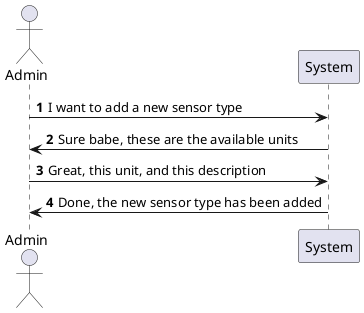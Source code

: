 @startuml
'As an Administrator, I want to have a list of existing rooms, so that I can choose
'one to edit it.'

!pragma layout smetana
autonumber

actor Admin
participant System

Admin -> System: I want to add a new sensor type
System -> Admin: Sure babe, these are the available units
Admin -> System: Great, this unit, and this description
System -> Admin: Done, the new sensor type has been added

@enduml